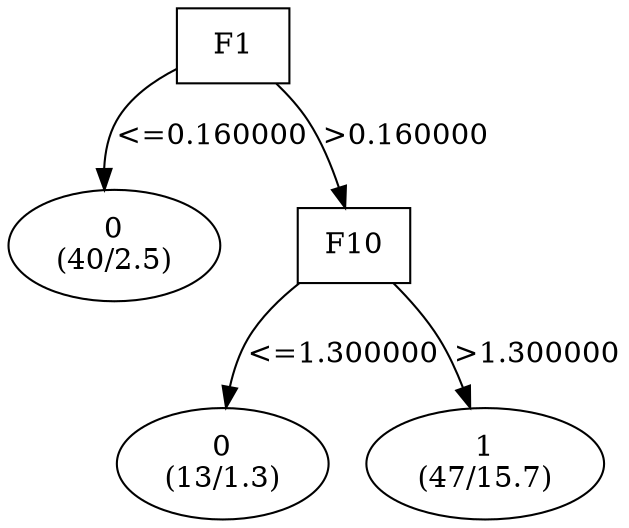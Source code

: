 digraph YaDT {
n0 [ shape=box, label="F1\n"]
n0 -> n1 [label="<=0.160000"]
n1 [ shape=ellipse, label="0\n(40/2.5)"]
n0 -> n2 [label=">0.160000"]
n2 [ shape=box, label="F10\n"]
n2 -> n3 [label="<=1.300000"]
n3 [ shape=ellipse, label="0\n(13/1.3)"]
n2 -> n4 [label=">1.300000"]
n4 [ shape=ellipse, label="1\n(47/15.7)"]
}
